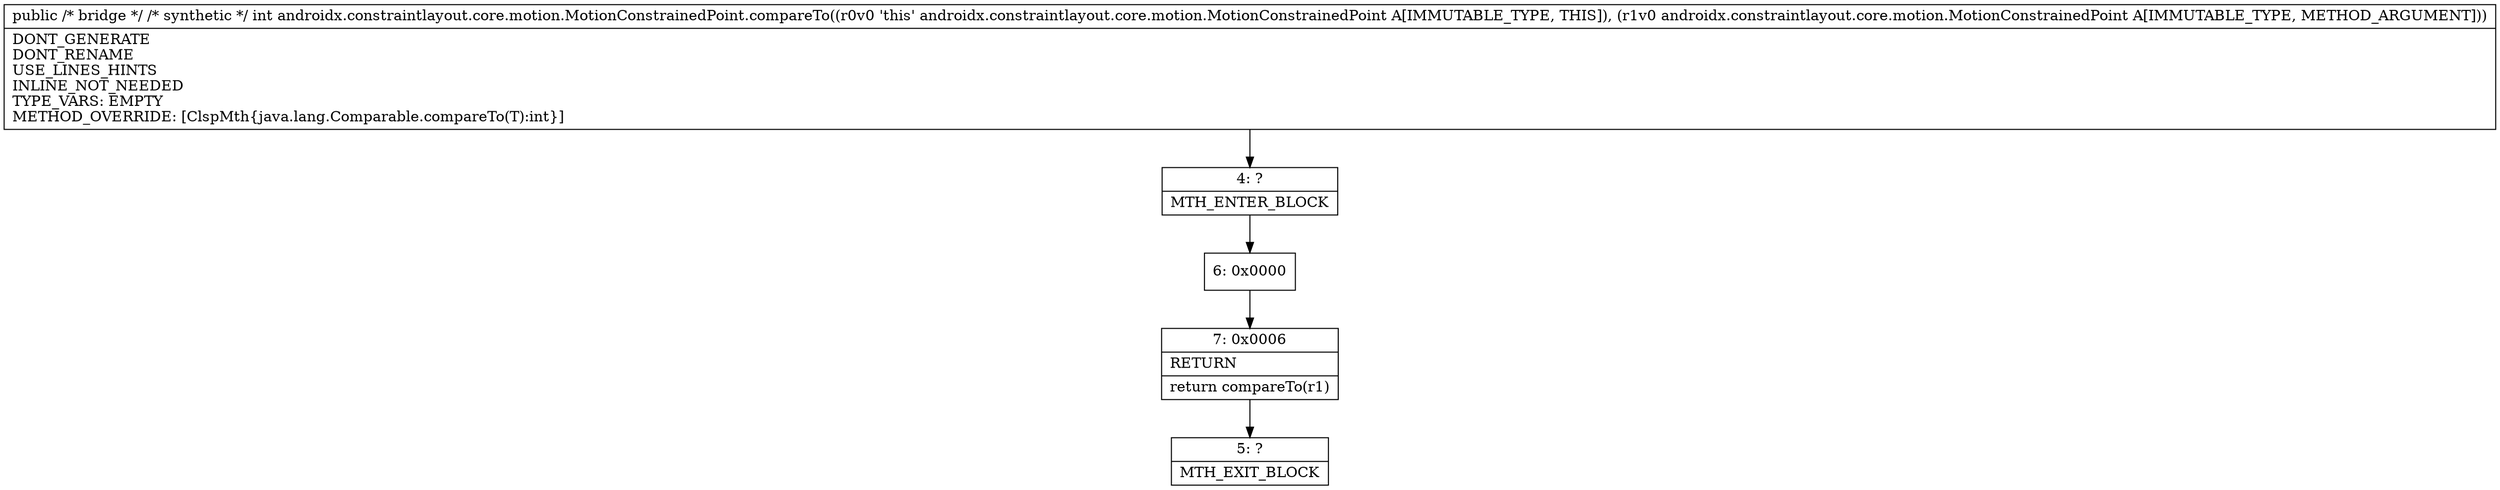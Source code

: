 digraph "CFG forandroidx.constraintlayout.core.motion.MotionConstrainedPoint.compareTo(Ljava\/lang\/Object;)I" {
Node_4 [shape=record,label="{4\:\ ?|MTH_ENTER_BLOCK\l}"];
Node_6 [shape=record,label="{6\:\ 0x0000}"];
Node_7 [shape=record,label="{7\:\ 0x0006|RETURN\l|return compareTo(r1)\l}"];
Node_5 [shape=record,label="{5\:\ ?|MTH_EXIT_BLOCK\l}"];
MethodNode[shape=record,label="{public \/* bridge *\/ \/* synthetic *\/ int androidx.constraintlayout.core.motion.MotionConstrainedPoint.compareTo((r0v0 'this' androidx.constraintlayout.core.motion.MotionConstrainedPoint A[IMMUTABLE_TYPE, THIS]), (r1v0 androidx.constraintlayout.core.motion.MotionConstrainedPoint A[IMMUTABLE_TYPE, METHOD_ARGUMENT]))  | DONT_GENERATE\lDONT_RENAME\lUSE_LINES_HINTS\lINLINE_NOT_NEEDED\lTYPE_VARS: EMPTY\lMETHOD_OVERRIDE: [ClspMth\{java.lang.Comparable.compareTo(T):int\}]\l}"];
MethodNode -> Node_4;Node_4 -> Node_6;
Node_6 -> Node_7;
Node_7 -> Node_5;
}

